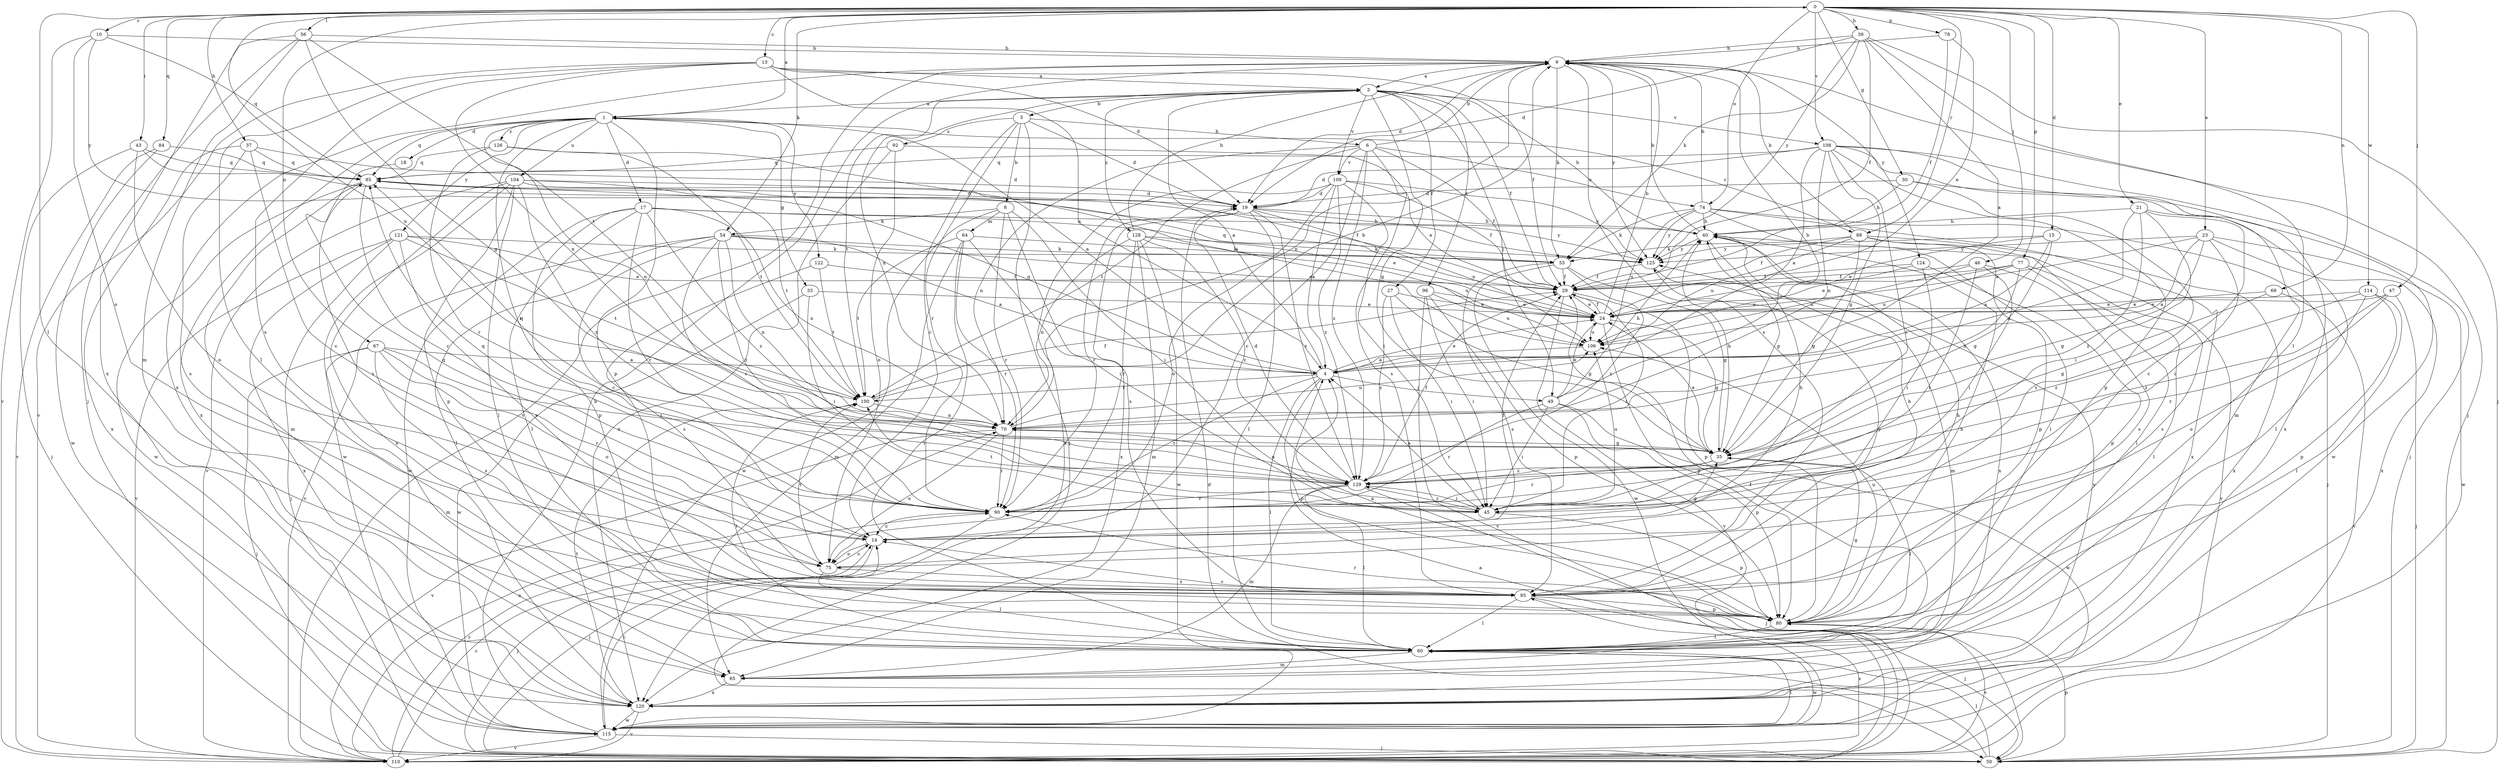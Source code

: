 strict digraph  {
0;
1;
3;
4;
5;
6;
8;
9;
10;
13;
14;
15;
17;
18;
19;
21;
23;
24;
27;
29;
30;
33;
35;
37;
39;
40;
43;
45;
46;
47;
49;
50;
54;
55;
56;
60;
64;
65;
67;
69;
70;
74;
75;
77;
78;
80;
84;
85;
88;
90;
92;
95;
96;
100;
104;
106;
108;
109;
110;
114;
115;
120;
121;
122;
124;
125;
126;
128;
129;
0 -> 10  [label=c];
0 -> 13  [label=c];
0 -> 15  [label=d];
0 -> 21  [label=e];
0 -> 23  [label=e];
0 -> 30  [label=g];
0 -> 37  [label=h];
0 -> 39  [label=h];
0 -> 43  [label=i];
0 -> 46  [label=j];
0 -> 47  [label=j];
0 -> 54  [label=k];
0 -> 56  [label=l];
0 -> 60  [label=l];
0 -> 67  [label=n];
0 -> 69  [label=n];
0 -> 70  [label=n];
0 -> 74  [label=o];
0 -> 77  [label=p];
0 -> 78  [label=p];
0 -> 84  [label=q];
0 -> 88  [label=r];
0 -> 108  [label=v];
0 -> 114  [label=w];
1 -> 0  [label=a];
1 -> 17  [label=d];
1 -> 18  [label=d];
1 -> 33  [label=g];
1 -> 70  [label=n];
1 -> 80  [label=p];
1 -> 85  [label=q];
1 -> 88  [label=r];
1 -> 90  [label=r];
1 -> 104  [label=u];
1 -> 120  [label=x];
1 -> 121  [label=y];
1 -> 122  [label=y];
1 -> 126  [label=z];
3 -> 1  [label=a];
3 -> 5  [label=b];
3 -> 27  [label=f];
3 -> 29  [label=f];
3 -> 35  [label=g];
3 -> 40  [label=h];
3 -> 49  [label=j];
3 -> 70  [label=n];
3 -> 96  [label=t];
3 -> 100  [label=t];
3 -> 108  [label=v];
3 -> 109  [label=v];
3 -> 128  [label=z];
4 -> 1  [label=a];
4 -> 3  [label=a];
4 -> 24  [label=e];
4 -> 49  [label=j];
4 -> 60  [label=l];
4 -> 80  [label=p];
4 -> 85  [label=q];
4 -> 90  [label=r];
4 -> 100  [label=t];
5 -> 6  [label=b];
5 -> 8  [label=b];
5 -> 14  [label=c];
5 -> 19  [label=d];
5 -> 50  [label=j];
5 -> 90  [label=r];
5 -> 92  [label=s];
6 -> 9  [label=b];
6 -> 14  [label=c];
6 -> 29  [label=f];
6 -> 70  [label=n];
6 -> 74  [label=o];
6 -> 95  [label=s];
6 -> 100  [label=t];
6 -> 109  [label=v];
6 -> 129  [label=z];
8 -> 45  [label=i];
8 -> 54  [label=k];
8 -> 64  [label=m];
8 -> 90  [label=r];
8 -> 95  [label=s];
8 -> 115  [label=w];
9 -> 3  [label=a];
9 -> 19  [label=d];
9 -> 50  [label=j];
9 -> 55  [label=k];
9 -> 70  [label=n];
9 -> 95  [label=s];
9 -> 110  [label=v];
9 -> 120  [label=x];
9 -> 124  [label=y];
9 -> 125  [label=y];
10 -> 9  [label=b];
10 -> 75  [label=o];
10 -> 85  [label=q];
10 -> 110  [label=v];
10 -> 125  [label=y];
13 -> 3  [label=a];
13 -> 4  [label=a];
13 -> 19  [label=d];
13 -> 29  [label=f];
13 -> 60  [label=l];
13 -> 70  [label=n];
13 -> 95  [label=s];
13 -> 110  [label=v];
14 -> 29  [label=f];
14 -> 35  [label=g];
14 -> 40  [label=h];
14 -> 50  [label=j];
14 -> 75  [label=o];
14 -> 85  [label=q];
15 -> 4  [label=a];
15 -> 24  [label=e];
15 -> 35  [label=g];
15 -> 125  [label=y];
17 -> 24  [label=e];
17 -> 40  [label=h];
17 -> 60  [label=l];
17 -> 70  [label=n];
17 -> 80  [label=p];
17 -> 90  [label=r];
17 -> 115  [label=w];
17 -> 129  [label=z];
18 -> 95  [label=s];
19 -> 40  [label=h];
19 -> 60  [label=l];
19 -> 90  [label=r];
19 -> 106  [label=u];
19 -> 120  [label=x];
19 -> 125  [label=y];
19 -> 129  [label=z];
21 -> 14  [label=c];
21 -> 40  [label=h];
21 -> 45  [label=i];
21 -> 60  [label=l];
21 -> 70  [label=n];
21 -> 129  [label=z];
23 -> 4  [label=a];
23 -> 24  [label=e];
23 -> 35  [label=g];
23 -> 45  [label=i];
23 -> 115  [label=w];
23 -> 120  [label=x];
23 -> 125  [label=y];
24 -> 9  [label=b];
24 -> 29  [label=f];
24 -> 35  [label=g];
24 -> 80  [label=p];
24 -> 106  [label=u];
27 -> 24  [label=e];
27 -> 35  [label=g];
27 -> 45  [label=i];
27 -> 129  [label=z];
29 -> 24  [label=e];
29 -> 45  [label=i];
29 -> 80  [label=p];
29 -> 85  [label=q];
29 -> 110  [label=v];
30 -> 19  [label=d];
30 -> 40  [label=h];
30 -> 95  [label=s];
30 -> 115  [label=w];
33 -> 24  [label=e];
33 -> 45  [label=i];
33 -> 115  [label=w];
35 -> 24  [label=e];
35 -> 40  [label=h];
35 -> 60  [label=l];
35 -> 85  [label=q];
35 -> 90  [label=r];
35 -> 129  [label=z];
37 -> 14  [label=c];
37 -> 19  [label=d];
37 -> 85  [label=q];
37 -> 95  [label=s];
37 -> 120  [label=x];
39 -> 4  [label=a];
39 -> 9  [label=b];
39 -> 19  [label=d];
39 -> 29  [label=f];
39 -> 50  [label=j];
39 -> 55  [label=k];
39 -> 60  [label=l];
39 -> 125  [label=y];
40 -> 9  [label=b];
40 -> 35  [label=g];
40 -> 110  [label=v];
40 -> 120  [label=x];
40 -> 125  [label=y];
43 -> 50  [label=j];
43 -> 75  [label=o];
43 -> 85  [label=q];
43 -> 125  [label=y];
45 -> 4  [label=a];
45 -> 80  [label=p];
45 -> 100  [label=t];
45 -> 106  [label=u];
45 -> 129  [label=z];
46 -> 29  [label=f];
46 -> 45  [label=i];
46 -> 90  [label=r];
46 -> 95  [label=s];
46 -> 106  [label=u];
47 -> 24  [label=e];
47 -> 50  [label=j];
47 -> 90  [label=r];
47 -> 129  [label=z];
49 -> 9  [label=b];
49 -> 24  [label=e];
49 -> 40  [label=h];
49 -> 45  [label=i];
49 -> 80  [label=p];
49 -> 90  [label=r];
49 -> 115  [label=w];
50 -> 19  [label=d];
50 -> 60  [label=l];
50 -> 80  [label=p];
54 -> 4  [label=a];
54 -> 14  [label=c];
54 -> 24  [label=e];
54 -> 55  [label=k];
54 -> 60  [label=l];
54 -> 70  [label=n];
54 -> 90  [label=r];
54 -> 110  [label=v];
54 -> 129  [label=z];
55 -> 29  [label=f];
55 -> 35  [label=g];
55 -> 95  [label=s];
55 -> 115  [label=w];
55 -> 129  [label=z];
56 -> 9  [label=b];
56 -> 35  [label=g];
56 -> 50  [label=j];
56 -> 65  [label=m];
56 -> 100  [label=t];
56 -> 120  [label=x];
60 -> 65  [label=m];
60 -> 100  [label=t];
60 -> 115  [label=w];
64 -> 45  [label=i];
64 -> 55  [label=k];
64 -> 60  [label=l];
64 -> 65  [label=m];
64 -> 90  [label=r];
64 -> 100  [label=t];
65 -> 29  [label=f];
65 -> 120  [label=x];
67 -> 4  [label=a];
67 -> 14  [label=c];
67 -> 50  [label=j];
67 -> 65  [label=m];
67 -> 75  [label=o];
67 -> 95  [label=s];
67 -> 129  [label=z];
69 -> 24  [label=e];
69 -> 35  [label=g];
69 -> 110  [label=v];
70 -> 35  [label=g];
70 -> 75  [label=o];
70 -> 90  [label=r];
70 -> 106  [label=u];
70 -> 110  [label=v];
74 -> 9  [label=b];
74 -> 40  [label=h];
74 -> 50  [label=j];
74 -> 55  [label=k];
74 -> 60  [label=l];
74 -> 106  [label=u];
74 -> 120  [label=x];
74 -> 125  [label=y];
75 -> 14  [label=c];
75 -> 40  [label=h];
75 -> 60  [label=l];
75 -> 95  [label=s];
75 -> 100  [label=t];
77 -> 24  [label=e];
77 -> 29  [label=f];
77 -> 60  [label=l];
77 -> 70  [label=n];
77 -> 95  [label=s];
77 -> 106  [label=u];
78 -> 9  [label=b];
78 -> 24  [label=e];
78 -> 29  [label=f];
80 -> 4  [label=a];
80 -> 14  [label=c];
80 -> 35  [label=g];
80 -> 40  [label=h];
80 -> 60  [label=l];
80 -> 90  [label=r];
80 -> 106  [label=u];
80 -> 110  [label=v];
84 -> 85  [label=q];
84 -> 110  [label=v];
84 -> 115  [label=w];
85 -> 19  [label=d];
85 -> 65  [label=m];
85 -> 90  [label=r];
85 -> 115  [label=w];
88 -> 9  [label=b];
88 -> 29  [label=f];
88 -> 35  [label=g];
88 -> 55  [label=k];
88 -> 60  [label=l];
88 -> 80  [label=p];
88 -> 106  [label=u];
88 -> 120  [label=x];
90 -> 14  [label=c];
90 -> 50  [label=j];
90 -> 85  [label=q];
92 -> 24  [label=e];
92 -> 75  [label=o];
92 -> 85  [label=q];
92 -> 120  [label=x];
95 -> 40  [label=h];
95 -> 50  [label=j];
95 -> 60  [label=l];
95 -> 80  [label=p];
95 -> 125  [label=y];
96 -> 24  [label=e];
96 -> 45  [label=i];
96 -> 80  [label=p];
96 -> 106  [label=u];
96 -> 110  [label=v];
100 -> 9  [label=b];
100 -> 29  [label=f];
100 -> 70  [label=n];
104 -> 19  [label=d];
104 -> 29  [label=f];
104 -> 60  [label=l];
104 -> 80  [label=p];
104 -> 100  [label=t];
104 -> 110  [label=v];
104 -> 115  [label=w];
104 -> 120  [label=x];
104 -> 129  [label=z];
106 -> 4  [label=a];
108 -> 4  [label=a];
108 -> 19  [label=d];
108 -> 35  [label=g];
108 -> 45  [label=i];
108 -> 50  [label=j];
108 -> 65  [label=m];
108 -> 70  [label=n];
108 -> 80  [label=p];
108 -> 85  [label=q];
108 -> 120  [label=x];
109 -> 4  [label=a];
109 -> 19  [label=d];
109 -> 29  [label=f];
109 -> 45  [label=i];
109 -> 75  [label=o];
109 -> 120  [label=x];
109 -> 125  [label=y];
109 -> 129  [label=z];
110 -> 4  [label=a];
110 -> 14  [label=c];
110 -> 70  [label=n];
110 -> 90  [label=r];
110 -> 95  [label=s];
114 -> 24  [label=e];
114 -> 60  [label=l];
114 -> 75  [label=o];
114 -> 80  [label=p];
114 -> 129  [label=z];
115 -> 9  [label=b];
115 -> 14  [label=c];
115 -> 50  [label=j];
115 -> 60  [label=l];
115 -> 110  [label=v];
120 -> 100  [label=t];
120 -> 110  [label=v];
120 -> 115  [label=w];
120 -> 125  [label=y];
121 -> 24  [label=e];
121 -> 50  [label=j];
121 -> 55  [label=k];
121 -> 95  [label=s];
121 -> 100  [label=t];
121 -> 110  [label=v];
121 -> 120  [label=x];
122 -> 29  [label=f];
122 -> 95  [label=s];
122 -> 100  [label=t];
124 -> 29  [label=f];
124 -> 45  [label=i];
124 -> 80  [label=p];
124 -> 106  [label=u];
125 -> 29  [label=f];
125 -> 65  [label=m];
126 -> 85  [label=q];
126 -> 90  [label=r];
126 -> 100  [label=t];
126 -> 106  [label=u];
128 -> 9  [label=b];
128 -> 55  [label=k];
128 -> 65  [label=m];
128 -> 70  [label=n];
128 -> 90  [label=r];
128 -> 106  [label=u];
128 -> 115  [label=w];
128 -> 129  [label=z];
129 -> 19  [label=d];
129 -> 29  [label=f];
129 -> 45  [label=i];
129 -> 50  [label=j];
129 -> 60  [label=l];
129 -> 65  [label=m];
129 -> 70  [label=n];
129 -> 90  [label=r];
}

